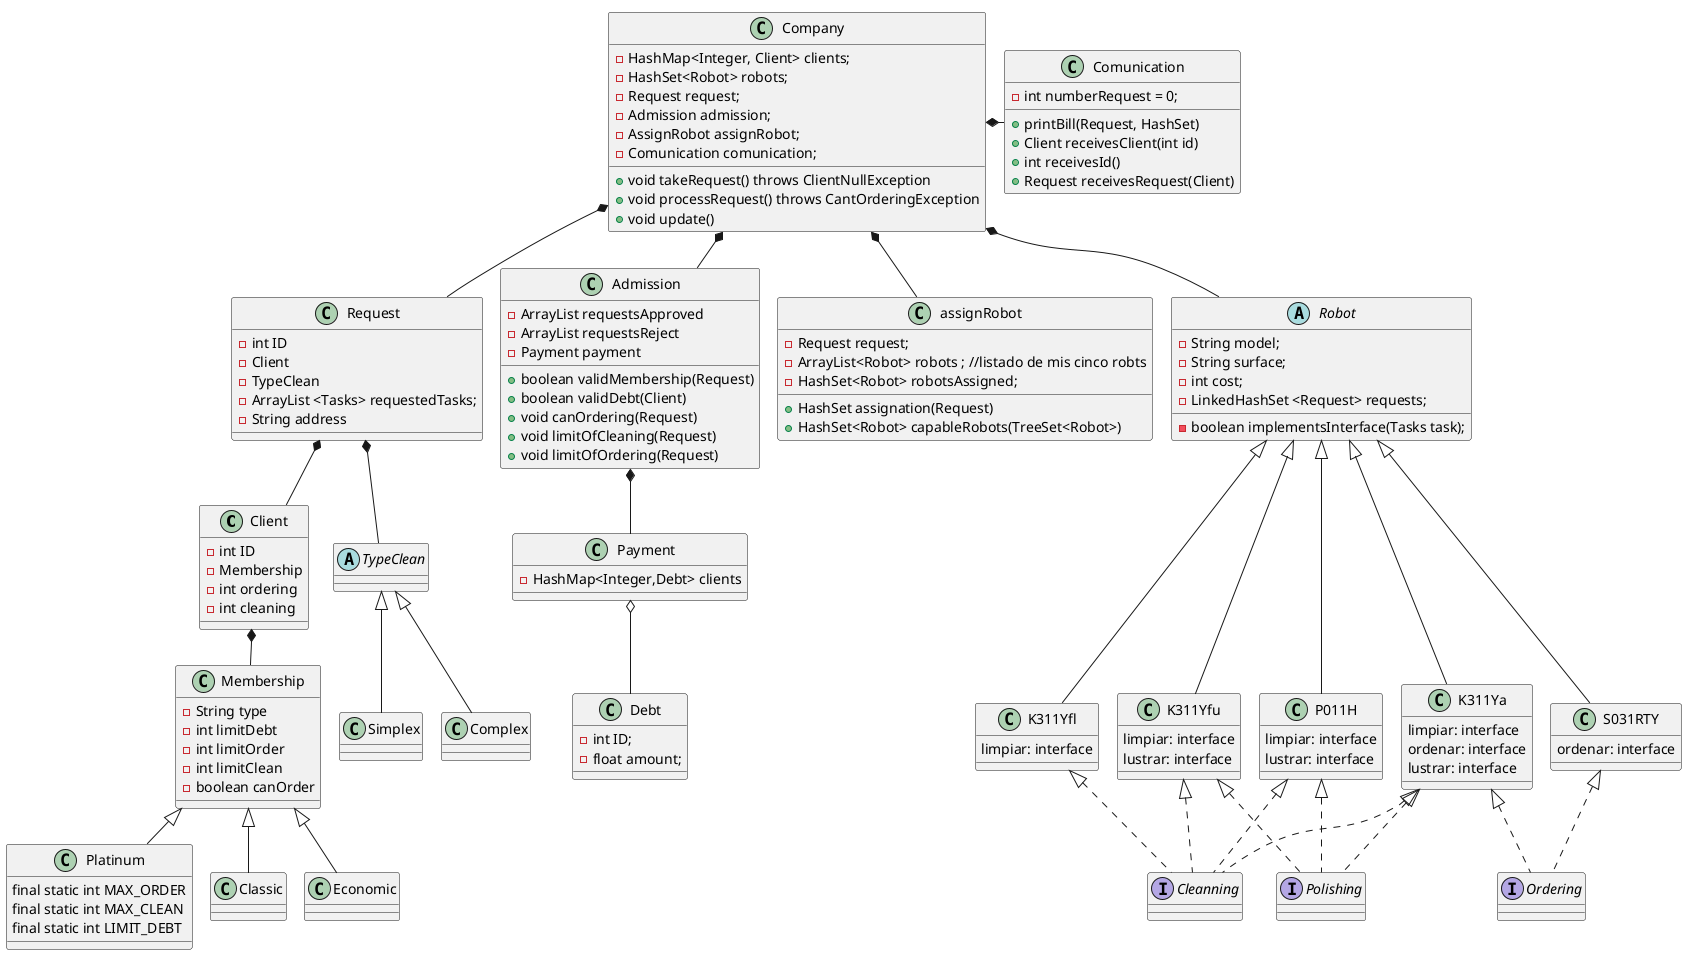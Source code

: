 @startuml
'https://plantuml.com/class-diagram
!pragma layout smetana
class Client
class Membership
class Platinum
class Classic
class Economic
class Request
abstract class TypeClean
class Simplex
class Complex
class Admission
class Company
class assignRobot
class Payment
abstract class Robot
interface Ordering
interface Cleanning
interface Polishing
class K311Yfl
class K311Yfu
class P011H
class K311Ya
class S031RTY


Client *-- Membership
Membership <|-- Platinum
Membership <|-- Classic
Membership <|-- Economic
Company *-- Admission
Company *-- assignRobot
Company *- Comunication
Company *-- Robot
Company *-- Request
Request *-- Client
Request *-- TypeClean
TypeClean <|-- Simplex
TypeClean <|-- Complex
Robot <|--- K311Ya
Robot <|---S031RTY
Robot <|---P011H
Robot <|---K311Yfu
Robot <|--- K311Yfl
K311Yfl <|.. Cleanning
K311Ya <|.. Cleanning
K311Ya <|..Polishing
K311Ya <|.. Ordering
S031RTY <|.. Ordering
P011H <|.. Polishing
P011H <|.. Cleanning
K311Yfu <|.. Cleanning
K311Yfu <|.. Polishing
Admission *-- Payment
Payment o-- Debt

class Debt{
- int ID;
- float amount;
}

Class Comunication{
- int numberRequest = 0;
+printBill(Request, HashSet)
+Client receivesClient(int id)
+int receivesId()
+Request receivesRequest(Client)
}

abstract class Robot{
-String model;
-String surface;
-int cost;
-LinkedHashSet <Request> requests;
-boolean implementsInterface(Tasks task);

}

class Payment{
-HashMap<Integer,Debt> clients
}

class Company{

- HashMap<Integer, Client> clients;
    - HashSet<Robot> robots;
    - Request request;
    - Admission admission;
    - AssignRobot assignRobot;
    - Comunication comunication;

'llama a admission
+void takeRequest() throws ClientNullException
+void processRequest() throws CantOrderingException
+void update()

}

'posible clase
class Admission{
-ArrayList requestsApproved
-ArrayList requestsReject
-Payment payment
'-ArrayList clients

'ej: pedir un ordenamiento cuando no puede
+boolean validMembership(Request)
+boolean validDebt(Client)
+ void canOrdering(Request)
+void limitOfCleaning(Request)
+void limitOfOrdering(Request)


}


class assignRobot{
-Request request;
-ArrayList<Robot> robots ; //listado de mis cinco robts
-HashSet<Robot> robotsAssigned;

+HashSet assignation(Request)
+HashSet<Robot> capableRobots(TreeSet<Robot>)


'while Request.tareas != null
    'recorro robots: if(robot instanceOf tarea) --> resultado.add(Robot,tarea)
    'itero a la siguiente tarea
    'si el robot siguiente puede hacer la otra tarea: if(robot instanceOf tarea) --> resultado.add(Robot,tarea) /se va a pisar en el mismo robot la segunda tarea (como es tree no se duplica el robot y asumo que ambas tareas la hace un solo robot. Por ahora solo asigno uno
    'else (robot !instanceOf tarea)- voy al sig robot y así sucesivamente hasta que encuentro otro robot --> resultado.add(Robot,tarea)
    'Aca se va a crear otro nodo de Robot voy a tener dos elementos en resultado: resultado(1): Robot XXX/LIMPIEZA - Robot YYY/ ORDENAM etc.
    'voy a retornar el hashMap resultado y al iterarlo voy a saber que robots asigne
}


class Request{
-int ID
-Client
-TypeClean
-ArrayList <Tasks> requestedTasks;
-String address
}


class Client{
-int ID
-Membership
-int ordering
-int cleaning
'String address?
}

class Membership{
-String type
-int limitDebt
-int limitOrder
-int limitClean
-boolean canOrder
}

class Platinum{
final static int MAX_ORDER
final static int MAX_CLEAN
final static int LIMIT_DEBT
}

class K311Yfl{
limpiar: interface
}
class K311Yfu{
limpiar: interface
lustrar: interface
}
class P011H{
limpiar: interface
lustrar: interface
}
class S031RTY{
ordenar: interface
}
class K311Ya{
limpiar: interface
ordenar: interface
lustrar: interface
}
@enduml